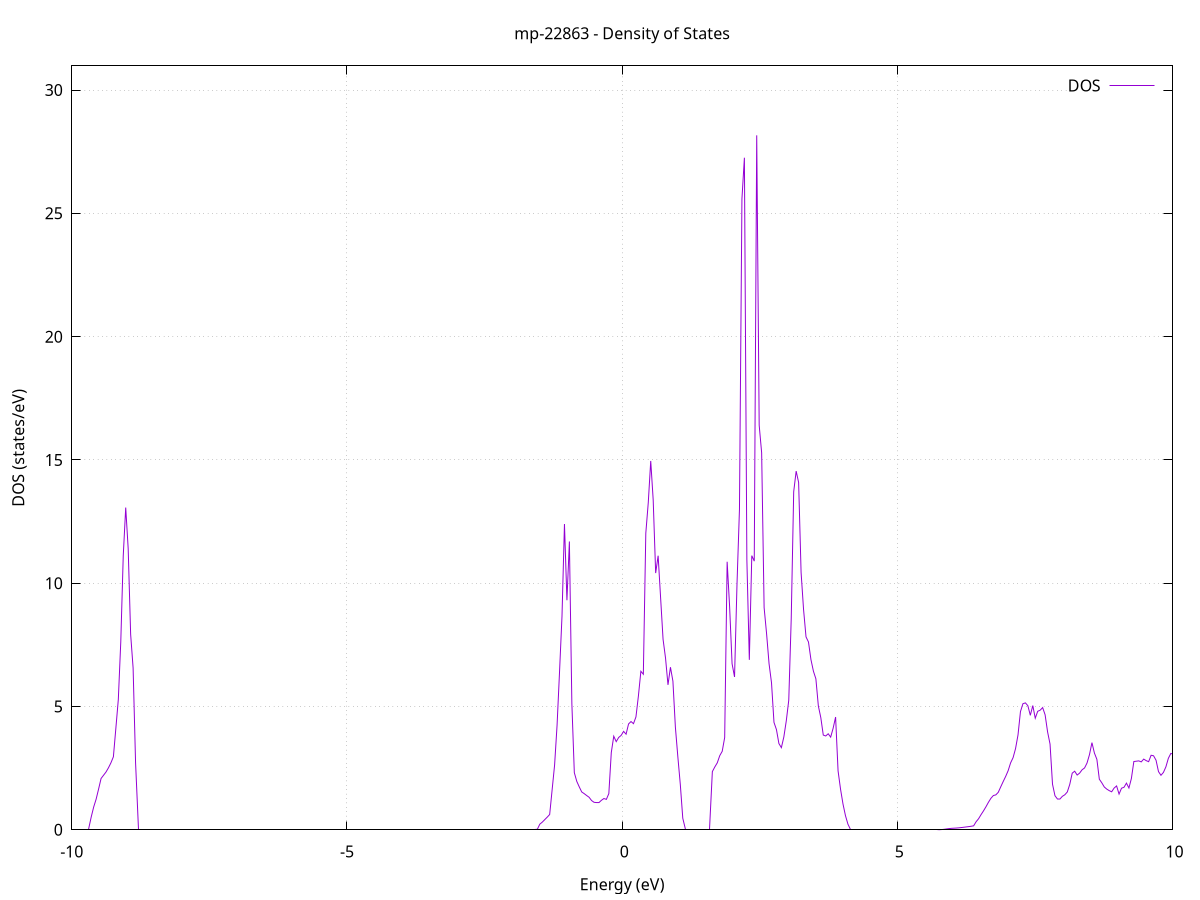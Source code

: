 set title 'mp-22863 - Density of States'
set xlabel 'Energy (eV)'
set ylabel 'DOS (states/eV)'
set grid
set xrange [-10:10]
set yrange [0:30.982]
set xzeroaxis lt -1
set terminal png size 800,600
set output 'mp-22863_dos_gnuplot.png'
plot '-' using 1:2 with lines title 'DOS'
-68.766300 0.000000
-68.721500 0.000000
-68.676700 0.000000
-68.631900 0.000000
-68.587200 0.000000
-68.542400 0.000000
-68.497600 0.000000
-68.452800 0.000000
-68.408000 0.000000
-68.363200 0.000000
-68.318400 0.000000
-68.273600 0.000000
-68.228900 0.000000
-68.184100 0.000000
-68.139300 0.000000
-68.094500 0.000000
-68.049700 0.000000
-68.004900 0.000000
-67.960100 0.000000
-67.915400 0.000000
-67.870600 0.000000
-67.825800 0.000000
-67.781000 0.000000
-67.736200 0.000000
-67.691400 0.000000
-67.646600 0.000000
-67.601800 0.000000
-67.557100 0.000000
-67.512300 0.000000
-67.467500 0.000000
-67.422700 0.000000
-67.377900 0.000000
-67.333100 0.000000
-67.288300 0.000000
-67.243500 0.000000
-67.198800 0.000000
-67.154000 0.000000
-67.109200 0.000000
-67.064400 0.000000
-67.019600 0.000000
-66.974800 0.000000
-66.930000 0.000000
-66.885200 0.000000
-66.840500 0.000000
-66.795700 0.000000
-66.750900 0.000000
-66.706100 0.000000
-66.661300 0.000000
-66.616500 0.000000
-66.571700 0.000000
-66.526900 0.000000
-66.482200 0.000000
-66.437400 0.000000
-66.392600 0.000000
-66.347800 0.000000
-66.303000 0.000000
-66.258200 0.000000
-66.213400 0.000000
-66.168700 0.000000
-66.123900 0.000000
-66.079100 0.000000
-66.034300 0.000000
-65.989500 0.000000
-65.944700 0.000000
-65.899900 0.000000
-65.855100 0.000000
-65.810400 0.000000
-65.765600 0.000000
-65.720800 0.000000
-65.676000 0.000000
-65.631200 0.000000
-65.586400 0.000000
-65.541600 0.000000
-65.496800 0.000000
-65.452100 0.000000
-65.407300 0.000000
-65.362500 0.000000
-65.317700 0.000000
-65.272900 0.000000
-65.228100 0.000000
-65.183300 0.000000
-65.138500 0.000000
-65.093800 0.000000
-65.049000 0.000000
-65.004200 0.000000
-64.959400 0.000000
-64.914600 0.000000
-64.869800 0.000000
-64.825000 0.000000
-64.780200 0.000000
-64.735500 0.000000
-64.690700 491.399900
-64.645900 0.000000
-64.601100 0.000000
-64.556300 0.000000
-64.511500 0.000000
-64.466700 0.000000
-64.422000 0.000000
-64.377200 0.000000
-64.332400 0.000000
-64.287600 0.000000
-64.242800 0.000000
-64.198000 0.000000
-64.153200 0.000000
-64.108400 0.000000
-64.063700 0.000000
-64.018900 0.000000
-63.974100 0.000000
-63.929300 0.000000
-63.884500 0.000000
-63.839700 0.000000
-63.794900 0.000000
-63.750100 0.000000
-63.705400 0.000000
-63.660600 0.000000
-63.615800 0.000000
-63.571000 0.000000
-63.526200 0.000000
-63.481400 0.000000
-63.436600 0.000000
-63.391800 0.000000
-63.347100 0.000000
-63.302300 0.000000
-63.257500 0.000000
-63.212700 0.000000
-63.167900 0.000000
-63.123100 0.000000
-63.078300 0.000000
-63.033600 0.000000
-62.988800 0.000000
-62.944000 0.000000
-62.899200 0.000000
-62.854400 0.000000
-62.809600 0.000000
-62.764800 0.000000
-62.720000 0.000000
-62.675300 0.000000
-62.630500 0.000000
-62.585700 0.000000
-62.540900 0.000000
-62.496100 0.000000
-62.451300 0.000000
-62.406500 0.000000
-62.361700 0.000000
-62.317000 0.000000
-62.272200 0.000000
-62.227400 0.000000
-62.182600 0.000000
-62.137800 0.000000
-62.093000 0.000000
-62.048200 0.000000
-62.003400 0.000000
-61.958700 0.000000
-61.913900 0.000000
-61.869100 0.000000
-61.824300 0.000000
-61.779500 0.000000
-61.734700 0.000000
-61.689900 0.000000
-61.645100 0.000000
-61.600400 0.000000
-61.555600 0.000000
-61.510800 0.000000
-61.466000 0.000000
-61.421200 0.000000
-61.376400 0.000000
-61.331600 0.000000
-61.286900 0.000000
-61.242100 0.000000
-61.197300 0.000000
-61.152500 0.000000
-61.107700 0.000000
-61.062900 0.000000
-61.018100 0.000000
-60.973300 0.000000
-60.928600 0.000000
-60.883800 0.000000
-60.839000 0.000000
-60.794200 0.000000
-60.749400 0.000000
-60.704600 0.000000
-60.659800 0.000000
-60.615000 0.000000
-60.570300 0.000000
-60.525500 0.000000
-60.480700 0.000000
-60.435900 0.000000
-60.391100 0.000000
-60.346300 0.000000
-60.301500 0.000000
-60.256700 0.000000
-60.212000 0.000000
-60.167200 0.000000
-60.122400 0.000000
-60.077600 0.000000
-60.032800 0.000000
-59.988000 0.000000
-59.943200 0.000000
-59.898400 0.000000
-59.853700 0.000000
-59.808900 0.000000
-59.764100 0.000000
-59.719300 0.000000
-59.674500 0.000000
-59.629700 0.000000
-59.584900 0.000000
-59.540200 0.000000
-59.495400 0.000000
-59.450600 0.000000
-59.405800 0.000000
-59.361000 0.000000
-59.316200 0.000000
-59.271400 0.000000
-59.226600 0.000000
-59.181900 0.000000
-59.137100 0.000000
-59.092300 0.000000
-59.047500 0.000000
-59.002700 0.000000
-58.957900 0.000000
-58.913100 0.000000
-58.868300 0.000000
-58.823600 0.000000
-58.778800 0.000000
-58.734000 0.000000
-58.689200 0.000000
-58.644400 0.000000
-58.599600 0.000000
-58.554800 0.000000
-58.510000 0.000000
-58.465300 0.000000
-58.420500 0.000000
-58.375700 0.000000
-58.330900 0.000000
-58.286100 0.000000
-58.241300 0.000000
-58.196500 0.000000
-58.151700 0.000000
-58.107000 0.000000
-58.062200 0.000000
-58.017400 0.000000
-57.972600 0.000000
-57.927800 0.000000
-57.883000 0.000000
-57.838200 0.000000
-57.793500 0.000000
-57.748700 0.000000
-57.703900 0.000000
-57.659100 0.000000
-57.614300 0.000000
-57.569500 0.000000
-57.524700 0.000000
-57.479900 0.000000
-57.435200 0.000000
-57.390400 0.000000
-57.345600 0.000000
-57.300800 0.000000
-57.256000 0.000000
-57.211200 0.000000
-57.166400 0.000000
-57.121600 0.000000
-57.076900 0.000000
-57.032100 0.000000
-56.987300 0.000000
-56.942500 0.000000
-56.897700 0.000000
-56.852900 0.000000
-56.808100 0.000000
-56.763300 0.000000
-56.718600 0.000000
-56.673800 0.000000
-56.629000 0.000000
-56.584200 0.000000
-56.539400 0.000000
-56.494600 0.000000
-56.449800 0.000000
-56.405000 0.000000
-56.360300 0.000000
-56.315500 0.000000
-56.270700 0.000000
-56.225900 0.000000
-56.181100 0.000000
-56.136300 0.000000
-56.091500 0.000000
-56.046800 0.000000
-56.002000 0.000000
-55.957200 0.000000
-55.912400 0.000000
-55.867600 0.000000
-55.822800 0.000000
-55.778000 0.000000
-55.733200 0.000000
-55.688500 0.000000
-55.643700 0.000000
-55.598900 0.000000
-55.554100 0.000000
-55.509300 0.000000
-55.464500 0.000000
-55.419700 0.000000
-55.374900 0.000000
-55.330200 0.000000
-55.285400 0.000000
-55.240600 0.000000
-55.195800 0.000000
-55.151000 0.000000
-55.106200 0.000000
-55.061400 0.000000
-55.016600 0.000000
-54.971900 0.000000
-54.927100 0.000000
-54.882300 0.000000
-54.837500 0.000000
-54.792700 0.000000
-54.747900 0.000000
-54.703100 0.000000
-54.658300 0.000000
-54.613600 0.000000
-54.568800 0.000000
-54.524000 0.000000
-54.479200 0.000000
-54.434400 0.000000
-54.389600 0.000000
-54.344800 0.000000
-54.300100 0.000000
-54.255300 0.000000
-54.210500 0.000000
-54.165700 0.000000
-54.120900 0.000000
-54.076100 0.000000
-54.031300 0.000000
-53.986500 0.000000
-53.941800 0.000000
-53.897000 0.000000
-53.852200 0.000000
-53.807400 0.000000
-53.762600 0.000000
-53.717800 0.000000
-53.673000 0.000000
-53.628200 0.000000
-53.583500 0.000000
-53.538700 0.000000
-53.493900 0.000000
-53.449100 0.000000
-53.404300 0.000000
-53.359500 0.000000
-53.314700 0.000000
-53.269900 0.000000
-53.225200 0.000000
-53.180400 0.000000
-53.135600 0.000000
-53.090800 0.000000
-53.046000 0.000000
-53.001200 0.000000
-52.956400 0.000000
-52.911700 0.000000
-52.866900 0.000000
-52.822100 0.000000
-52.777300 0.000000
-52.732500 0.000000
-52.687700 0.000000
-52.642900 0.000000
-52.598100 0.000000
-52.553400 0.000000
-52.508600 0.000000
-52.463800 0.000000
-52.419000 0.000000
-52.374200 0.000000
-52.329400 0.000000
-52.284600 0.000000
-52.239800 0.000000
-52.195100 0.000000
-52.150300 0.000000
-52.105500 0.000000
-52.060700 0.000000
-52.015900 0.000000
-51.971100 0.000000
-51.926300 0.000000
-51.881500 0.000000
-51.836800 0.000000
-51.792000 0.000000
-51.747200 0.000000
-51.702400 0.000000
-51.657600 0.000000
-51.612800 0.000000
-51.568000 0.000000
-51.523200 0.000000
-51.478500 0.000000
-51.433700 0.000000
-51.388900 0.000000
-51.344100 0.000000
-51.299300 0.000000
-51.254500 0.000000
-51.209700 0.000000
-51.165000 0.000000
-51.120200 0.000000
-51.075400 0.000000
-51.030600 0.000000
-50.985800 0.000000
-50.941000 0.000000
-50.896200 0.000000
-50.851400 0.000000
-50.806700 0.000000
-50.761900 0.000000
-50.717100 0.000000
-50.672300 0.000000
-50.627500 0.000000
-50.582700 0.000000
-50.537900 0.000000
-50.493100 0.000000
-50.448400 0.000000
-50.403600 0.000000
-50.358800 0.000000
-50.314000 0.000000
-50.269200 0.000000
-50.224400 0.000000
-50.179600 0.000000
-50.134800 0.000000
-50.090100 0.000000
-50.045300 0.000000
-50.000500 0.000000
-49.955700 0.000000
-49.910900 0.000000
-49.866100 0.000000
-49.821300 0.000000
-49.776500 0.000000
-49.731800 0.000000
-49.687000 0.000000
-49.642200 0.000000
-49.597400 0.000000
-49.552600 0.000000
-49.507800 0.000000
-49.463000 0.000000
-49.418300 0.000000
-49.373500 0.000000
-49.328700 0.000000
-49.283900 0.000000
-49.239100 0.000000
-49.194300 0.000000
-49.149500 0.000000
-49.104700 0.000000
-49.060000 0.000000
-49.015200 0.000000
-48.970400 0.000000
-48.925600 0.000000
-48.880800 0.000000
-48.836000 0.000000
-48.791200 0.000000
-48.746400 0.000000
-48.701700 0.000000
-48.656900 0.000000
-48.612100 0.000000
-48.567300 0.000000
-48.522500 0.000000
-48.477700 0.000000
-48.432900 0.000000
-48.388100 0.000000
-48.343400 0.000000
-48.298600 0.000000
-48.253800 0.000000
-48.209000 0.000000
-48.164200 0.000000
-48.119400 0.000000
-48.074600 0.000000
-48.029800 0.000000
-47.985100 0.000000
-47.940300 0.000000
-47.895500 0.000000
-47.850700 0.000000
-47.805900 0.000000
-47.761100 0.000000
-47.716300 0.000000
-47.671600 0.000000
-47.626800 0.000000
-47.582000 0.000000
-47.537200 0.000000
-47.492400 0.000000
-47.447600 0.000000
-47.402800 0.000000
-47.358000 0.000000
-47.313300 0.000000
-47.268500 0.000000
-47.223700 0.000000
-47.178900 0.000000
-47.134100 0.000000
-47.089300 0.000000
-47.044500 0.000000
-46.999700 0.000000
-46.955000 0.000000
-46.910200 0.000000
-46.865400 0.000000
-46.820600 0.000000
-46.775800 0.000000
-46.731000 0.000000
-46.686200 0.000000
-46.641400 0.000000
-46.596700 0.000000
-46.551900 0.000000
-46.507100 0.000000
-46.462300 0.000000
-46.417500 0.000000
-46.372700 0.000000
-46.327900 0.000000
-46.283100 0.000000
-46.238400 0.000000
-46.193600 0.000000
-46.148800 0.000000
-46.104000 0.000000
-46.059200 0.000000
-46.014400 0.000000
-45.969600 0.000000
-45.924900 0.000000
-45.880100 0.000000
-45.835300 0.000000
-45.790500 0.000000
-45.745700 0.000000
-45.700900 0.000000
-45.656100 0.000000
-45.611300 0.000000
-45.566600 0.000000
-45.521800 0.000000
-45.477000 0.000000
-45.432200 0.000000
-45.387400 0.000000
-45.342600 0.000000
-45.297800 0.000000
-45.253000 0.000000
-45.208300 0.000000
-45.163500 0.000000
-45.118700 0.000000
-45.073900 0.000000
-45.029100 0.000000
-44.984300 0.000000
-44.939500 0.000000
-44.894700 0.000000
-44.850000 0.000000
-44.805200 0.000000
-44.760400 0.000000
-44.715600 0.000000
-44.670800 0.000000
-44.626000 0.000000
-44.581200 0.000000
-44.536400 0.000000
-44.491700 0.000000
-44.446900 0.000000
-44.402100 0.000000
-44.357300 0.000000
-44.312500 0.000000
-44.267700 0.000000
-44.222900 0.000000
-44.178200 0.000000
-44.133400 0.000000
-44.088600 0.000000
-44.043800 0.000000
-43.999000 0.000000
-43.954200 0.000000
-43.909400 0.000000
-43.864600 0.000000
-43.819900 0.000000
-43.775100 0.000000
-43.730300 0.000000
-43.685500 0.000000
-43.640700 0.000000
-43.595900 0.000000
-43.551100 0.000000
-43.506300 0.000000
-43.461600 0.000000
-43.416800 0.000000
-43.372000 0.000000
-43.327200 0.000000
-43.282400 0.000000
-43.237600 0.000000
-43.192800 0.000000
-43.148000 0.000000
-43.103300 0.000000
-43.058500 0.000000
-43.013700 0.000000
-42.968900 0.000000
-42.924100 0.000000
-42.879300 0.000000
-42.834500 0.000000
-42.789700 0.000000
-42.745000 0.000000
-42.700200 0.000000
-42.655400 0.000000
-42.610600 0.000000
-42.565800 0.000000
-42.521000 0.000000
-42.476200 0.000000
-42.431500 0.000000
-42.386700 0.000000
-42.341900 0.000000
-42.297100 0.000000
-42.252300 0.000000
-42.207500 0.000000
-42.162700 0.000000
-42.117900 0.000000
-42.073200 0.000000
-42.028400 0.000000
-41.983600 0.000000
-41.938800 0.000000
-41.894000 0.000000
-41.849200 0.000000
-41.804400 0.000000
-41.759600 0.000000
-41.714900 0.000000
-41.670100 0.000000
-41.625300 0.000000
-41.580500 0.000000
-41.535700 0.000000
-41.490900 0.000000
-41.446100 0.000000
-41.401300 0.000000
-41.356600 0.000000
-41.311800 0.000000
-41.267000 0.000000
-41.222200 0.000000
-41.177400 0.000000
-41.132600 0.000000
-41.087800 0.000000
-41.043100 0.000000
-40.998300 0.000000
-40.953500 0.000000
-40.908700 0.000000
-40.863900 0.000000
-40.819100 0.000000
-40.774300 0.000000
-40.729500 0.000000
-40.684800 0.000000
-40.640000 0.000000
-40.595200 0.000000
-40.550400 0.000000
-40.505600 0.000000
-40.460800 0.000000
-40.416000 0.000000
-40.371200 0.000000
-40.326500 0.000000
-40.281700 0.000000
-40.236900 0.000000
-40.192100 0.000000
-40.147300 0.000000
-40.102500 0.000000
-40.057700 0.000000
-40.012900 0.000000
-39.968200 0.000000
-39.923400 0.000000
-39.878600 0.000000
-39.833800 0.000000
-39.789000 0.000000
-39.744200 0.000000
-39.699400 0.000000
-39.654600 0.000000
-39.609900 0.000000
-39.565100 0.000000
-39.520300 0.000000
-39.475500 0.000000
-39.430700 0.000000
-39.385900 0.000000
-39.341100 0.000000
-39.296400 0.000000
-39.251600 0.000000
-39.206800 0.000000
-39.162000 0.000000
-39.117200 0.000000
-39.072400 0.000000
-39.027600 0.000000
-38.982800 0.000000
-38.938100 0.000000
-38.893300 0.000000
-38.848500 0.000000
-38.803700 0.000000
-38.758900 0.000000
-38.714100 0.000000
-38.669300 0.000000
-38.624500 0.000000
-38.579800 0.000000
-38.535000 0.000000
-38.490200 0.000000
-38.445400 0.000000
-38.400600 0.000000
-38.355800 0.000000
-38.311000 0.000000
-38.266200 0.000000
-38.221500 0.000000
-38.176700 0.000000
-38.131900 0.000000
-38.087100 0.000000
-38.042300 0.000000
-37.997500 0.000000
-37.952700 0.000000
-37.907900 0.000000
-37.863200 0.000000
-37.818400 0.000000
-37.773600 0.000000
-37.728800 0.000000
-37.684000 0.000000
-37.639200 0.000000
-37.594400 0.000000
-37.549700 0.000000
-37.504900 0.000000
-37.460100 0.000000
-37.415300 0.000000
-37.370500 0.000000
-37.325700 0.000000
-37.280900 0.000000
-37.236100 0.000000
-37.191400 0.000000
-37.146600 0.000000
-37.101800 0.000000
-37.057000 0.000000
-37.012200 0.000000
-36.967400 0.000000
-36.922600 0.000000
-36.877800 0.000000
-36.833100 0.000000
-36.788300 0.000000
-36.743500 0.000000
-36.698700 0.000000
-36.653900 0.000000
-36.609100 0.000000
-36.564300 0.000000
-36.519500 0.000000
-36.474800 0.000000
-36.430000 0.000000
-36.385200 0.000000
-36.340400 0.000000
-36.295600 0.000000
-36.250800 0.000000
-36.206000 0.000000
-36.161200 0.000000
-36.116500 0.000000
-36.071700 0.000000
-36.026900 0.000000
-35.982100 0.000000
-35.937300 0.000000
-35.892500 0.000000
-35.847700 0.000000
-35.803000 0.000000
-35.758200 0.000000
-35.713400 0.000000
-35.668600 0.000000
-35.623800 0.000000
-35.579000 0.000000
-35.534200 0.000000
-35.489400 0.000000
-35.444700 0.000000
-35.399900 0.000000
-35.355100 0.000000
-35.310300 0.000000
-35.265500 0.000000
-35.220700 0.000000
-35.175900 0.000000
-35.131100 0.000000
-35.086400 0.000000
-35.041600 0.000000
-34.996800 0.000000
-34.952000 0.000000
-34.907200 0.000000
-34.862400 0.000000
-34.817600 0.000000
-34.772800 0.000000
-34.728100 0.000000
-34.683300 0.000000
-34.638500 0.000000
-34.593700 0.000000
-34.548900 0.000000
-34.504100 0.000000
-34.459300 0.000000
-34.414500 0.000000
-34.369800 0.000000
-34.325000 0.000000
-34.280200 0.000000
-34.235400 0.000000
-34.190600 0.000000
-34.145800 0.000000
-34.101000 0.000000
-34.056300 0.000000
-34.011500 0.000000
-33.966700 0.000000
-33.921900 0.000000
-33.877100 0.000000
-33.832300 0.000000
-33.787500 0.000000
-33.742700 0.000000
-33.698000 0.000000
-33.653200 0.000000
-33.608400 0.000000
-33.563600 0.000000
-33.518800 0.000000
-33.474000 0.000000
-33.429200 0.000000
-33.384400 0.000000
-33.339700 0.000000
-33.294900 0.000000
-33.250100 0.000000
-33.205300 0.000000
-33.160500 0.000000
-33.115700 0.000000
-33.070900 0.000000
-33.026100 0.000000
-32.981400 0.000000
-32.936600 0.000000
-32.891800 0.000000
-32.847000 0.000000
-32.802200 0.000000
-32.757400 0.000000
-32.712600 0.000000
-32.667800 0.000000
-32.623100 0.000000
-32.578300 0.000000
-32.533500 0.000000
-32.488700 0.000000
-32.443900 0.000000
-32.399100 0.000000
-32.354300 0.000000
-32.309600 0.000000
-32.264800 0.000000
-32.220000 0.000000
-32.175200 0.000000
-32.130400 0.000000
-32.085600 0.000000
-32.040800 0.000000
-31.996000 0.000000
-31.951300 0.000000
-31.906500 0.000000
-31.861700 0.000000
-31.816900 0.000000
-31.772100 0.000000
-31.727300 0.000000
-31.682500 0.000000
-31.637700 0.000000
-31.593000 0.000000
-31.548200 0.000000
-31.503400 0.000000
-31.458600 0.000000
-31.413800 0.000000
-31.369000 0.000000
-31.324200 0.000000
-31.279400 0.000000
-31.234700 0.000000
-31.189900 0.000000
-31.145100 0.000000
-31.100300 0.000000
-31.055500 0.000000
-31.010700 0.000000
-30.965900 0.000000
-30.921100 0.000000
-30.876400 0.000000
-30.831600 0.000000
-30.786800 0.000000
-30.742000 0.000000
-30.697200 0.000000
-30.652400 0.000000
-30.607600 0.000000
-30.562900 0.000000
-30.518100 0.000000
-30.473300 0.000000
-30.428500 0.000000
-30.383700 0.000000
-30.338900 0.000000
-30.294100 0.000000
-30.249300 0.000000
-30.204600 0.000000
-30.159800 0.000000
-30.115000 0.000000
-30.070200 0.000000
-30.025400 0.000000
-29.980600 0.000000
-29.935800 0.000000
-29.891000 0.000000
-29.846300 0.000000
-29.801500 0.000000
-29.756700 0.000000
-29.711900 0.000000
-29.667100 0.000000
-29.622300 0.000000
-29.577500 0.000000
-29.532700 0.000000
-29.488000 0.000000
-29.443200 0.000000
-29.398400 0.000000
-29.353600 0.000000
-29.308800 0.000000
-29.264000 0.000000
-29.219200 0.000000
-29.174500 0.000000
-29.129700 0.000000
-29.084900 0.000000
-29.040100 0.000000
-28.995300 0.000000
-28.950500 0.000000
-28.905700 0.000000
-28.860900 0.000000
-28.816200 0.000000
-28.771400 0.000000
-28.726600 0.000000
-28.681800 0.000000
-28.637000 0.000000
-28.592200 0.000000
-28.547400 0.000000
-28.502600 0.000000
-28.457900 0.000000
-28.413100 0.000000
-28.368300 0.000000
-28.323500 0.000000
-28.278700 0.000000
-28.233900 0.000000
-28.189100 0.000000
-28.144300 0.000000
-28.099600 0.000000
-28.054800 0.000000
-28.010000 0.000000
-27.965200 0.000000
-27.920400 0.000000
-27.875600 0.000000
-27.830800 0.000000
-27.786000 0.000000
-27.741300 0.000000
-27.696500 0.000000
-27.651700 0.000000
-27.606900 0.000000
-27.562100 0.000000
-27.517300 0.000000
-27.472500 0.000000
-27.427800 0.000000
-27.383000 0.000000
-27.338200 0.000000
-27.293400 0.000000
-27.248600 0.000000
-27.203800 0.000000
-27.159000 0.000000
-27.114200 0.000000
-27.069500 0.000000
-27.024700 0.000000
-26.979900 0.000000
-26.935100 0.000000
-26.890300 0.000000
-26.845500 0.000000
-26.800700 0.000000
-26.755900 0.000000
-26.711200 0.000000
-26.666400 0.000000
-26.621600 0.000000
-26.576800 0.000000
-26.532000 0.000000
-26.487200 0.000000
-26.442400 0.000000
-26.397600 0.000000
-26.352900 0.000000
-26.308100 0.000000
-26.263300 0.000000
-26.218500 0.000000
-26.173700 0.000000
-26.128900 0.000000
-26.084100 0.000000
-26.039300 0.000000
-25.994600 0.000000
-25.949800 0.000000
-25.905000 0.000000
-25.860200 0.000000
-25.815400 0.000000
-25.770600 0.000000
-25.725800 0.000000
-25.681100 0.000000
-25.636300 0.000000
-25.591500 0.000000
-25.546700 0.000000
-25.501900 0.000000
-25.457100 0.000000
-25.412300 0.000000
-25.367500 0.000000
-25.322800 0.000000
-25.278000 0.000000
-25.233200 0.000000
-25.188400 0.000000
-25.143600 0.000000
-25.098800 0.000000
-25.054000 0.000000
-25.009200 0.000000
-24.964500 0.000000
-24.919700 0.000000
-24.874900 0.000000
-24.830100 0.000000
-24.785300 0.000000
-24.740500 0.000000
-24.695700 0.000000
-24.650900 0.000000
-24.606200 0.000000
-24.561400 0.000000
-24.516600 0.000000
-24.471800 0.000000
-24.427000 0.000000
-24.382200 0.000000
-24.337400 0.000000
-24.292600 0.000000
-24.247900 0.000000
-24.203100 0.000000
-24.158300 0.000000
-24.113500 0.000000
-24.068700 0.000000
-24.023900 0.000000
-23.979100 0.000000
-23.934400 0.000000
-23.889600 0.000000
-23.844800 0.000000
-23.800000 0.000000
-23.755200 0.000000
-23.710400 0.000000
-23.665600 0.000000
-23.620800 0.000000
-23.576100 0.000000
-23.531300 0.000000
-23.486500 0.000000
-23.441700 0.000000
-23.396900 0.000000
-23.352100 0.000000
-23.307300 0.000000
-23.262500 0.000000
-23.217800 0.000000
-23.173000 0.000000
-23.128200 0.000000
-23.083400 0.000000
-23.038600 0.000000
-22.993800 0.000000
-22.949000 0.000000
-22.904200 0.000000
-22.859500 0.000000
-22.814700 0.000000
-22.769900 0.000000
-22.725100 0.000000
-22.680300 0.000000
-22.635500 0.000000
-22.590700 0.000000
-22.545900 0.000000
-22.501200 0.000000
-22.456400 0.000000
-22.411600 0.000000
-22.366800 0.000000
-22.322000 0.000000
-22.277200 0.000000
-22.232400 0.000000
-22.187700 0.000000
-22.142900 0.000000
-22.098100 0.000000
-22.053300 0.000000
-22.008500 0.000000
-21.963700 0.000000
-21.918900 0.000000
-21.874100 0.000000
-21.829400 0.000000
-21.784600 0.000000
-21.739800 0.000000
-21.695000 0.000000
-21.650200 0.000000
-21.605400 0.000000
-21.560600 0.000000
-21.515800 0.000000
-21.471100 0.000000
-21.426300 0.000000
-21.381500 0.000000
-21.336700 0.000000
-21.291900 0.000000
-21.247100 0.000000
-21.202300 0.000000
-21.157500 0.000000
-21.112800 0.000000
-21.068000 0.000000
-21.023200 0.000000
-20.978400 0.000000
-20.933600 0.000000
-20.888800 0.000000
-20.844000 0.000000
-20.799200 0.000000
-20.754500 0.000000
-20.709700 0.000000
-20.664900 0.000000
-20.620100 0.000000
-20.575300 0.000000
-20.530500 0.000000
-20.485700 0.000000
-20.441000 0.000000
-20.396200 0.000000
-20.351400 0.000000
-20.306600 0.000000
-20.261800 0.000000
-20.217000 0.000000
-20.172200 0.000000
-20.127400 0.000000
-20.082700 0.000000
-20.037900 0.000000
-19.993100 0.000000
-19.948300 0.000000
-19.903500 0.000000
-19.858700 0.000000
-19.813900 0.000000
-19.769100 0.000000
-19.724400 0.000000
-19.679600 0.000000
-19.634800 0.000000
-19.590000 0.000000
-19.545200 0.000000
-19.500400 0.000000
-19.455600 0.000000
-19.410800 0.000000
-19.366100 0.000000
-19.321300 0.000000
-19.276500 0.000000
-19.231700 0.000000
-19.186900 0.000000
-19.142100 0.000000
-19.097300 0.000000
-19.052500 0.000000
-19.007800 0.000000
-18.963000 0.000000
-18.918200 0.000000
-18.873400 0.000000
-18.828600 0.000000
-18.783800 0.000000
-18.739000 0.000000
-18.694300 0.000000
-18.649500 0.000000
-18.604700 0.000000
-18.559900 0.000000
-18.515100 0.000000
-18.470300 0.000000
-18.425500 0.000000
-18.380700 0.000000
-18.336000 0.000000
-18.291200 0.000000
-18.246400 0.000000
-18.201600 0.000000
-18.156800 0.000000
-18.112000 0.000000
-18.067200 0.000000
-18.022400 0.000000
-17.977700 0.000000
-17.932900 0.000000
-17.888100 0.000000
-17.843300 0.000000
-17.798500 0.000000
-17.753700 0.000000
-17.708900 0.000000
-17.664100 0.000000
-17.619400 0.000000
-17.574600 0.000000
-17.529800 0.000000
-17.485000 0.000000
-17.440200 0.000000
-17.395400 0.000000
-17.350600 0.000000
-17.305900 0.000000
-17.261100 0.000000
-17.216300 0.000000
-17.171500 0.000000
-17.126700 0.000000
-17.081900 0.000000
-17.037100 0.000000
-16.992300 0.000000
-16.947600 0.000000
-16.902800 0.000000
-16.858000 0.000000
-16.813200 0.000000
-16.768400 0.000000
-16.723600 0.000000
-16.678800 0.000000
-16.634000 0.000000
-16.589300 0.000000
-16.544500 0.000000
-16.499700 0.000000
-16.454900 0.000000
-16.410100 0.000000
-16.365300 0.000000
-16.320500 0.000000
-16.275700 0.000000
-16.231000 0.000000
-16.186200 0.000000
-16.141400 0.000000
-16.096600 0.000000
-16.051800 0.000000
-16.007000 0.000000
-15.962200 0.000000
-15.917400 0.000000
-15.872700 0.000000
-15.827900 0.000000
-15.783100 0.000000
-15.738300 0.000000
-15.693500 0.000000
-15.648700 0.000000
-15.603900 0.000000
-15.559200 0.000000
-15.514400 0.000000
-15.469600 0.000000
-15.424800 0.000000
-15.380000 0.000000
-15.335200 0.000000
-15.290400 0.000000
-15.245600 0.000000
-15.200900 0.000000
-15.156100 0.000000
-15.111300 0.000000
-15.066500 0.000000
-15.021700 0.000000
-14.976900 0.000000
-14.932100 0.000000
-14.887300 0.000000
-14.842600 0.000000
-14.797800 0.000000
-14.753000 0.000000
-14.708200 0.000000
-14.663400 0.000000
-14.618600 0.000000
-14.573800 0.000000
-14.529000 0.000000
-14.484300 0.000000
-14.439500 0.000000
-14.394700 0.000000
-14.349900 0.000000
-14.305100 0.000000
-14.260300 0.000000
-14.215500 0.000000
-14.170700 0.000000
-14.126000 0.000000
-14.081200 0.000000
-14.036400 0.000000
-13.991600 0.000000
-13.946800 0.000000
-13.902000 0.000000
-13.857200 0.000000
-13.812500 0.000000
-13.767700 0.000000
-13.722900 0.000000
-13.678100 0.000000
-13.633300 0.000000
-13.588500 0.000000
-13.543700 0.000000
-13.498900 0.000000
-13.454200 0.000000
-13.409400 0.000000
-13.364600 0.000000
-13.319800 0.000000
-13.275000 0.000000
-13.230200 0.000000
-13.185400 0.000000
-13.140600 0.000000
-13.095900 0.000000
-13.051100 0.000000
-13.006300 0.000000
-12.961500 0.000000
-12.916700 0.000000
-12.871900 0.000000
-12.827100 0.000000
-12.782300 0.000000
-12.737600 0.000000
-12.692800 0.000000
-12.648000 0.000000
-12.603200 0.000000
-12.558400 0.000000
-12.513600 0.000000
-12.468800 0.000000
-12.424000 0.000000
-12.379300 0.000000
-12.334500 0.000000
-12.289700 0.000000
-12.244900 0.000000
-12.200100 0.000000
-12.155300 0.000000
-12.110500 0.000000
-12.065800 0.000000
-12.021000 0.000000
-11.976200 0.000000
-11.931400 0.000000
-11.886600 0.000000
-11.841800 0.000000
-11.797000 0.000000
-11.752200 0.000000
-11.707500 0.000000
-11.662700 0.000000
-11.617900 0.000000
-11.573100 0.000000
-11.528300 0.000000
-11.483500 0.000000
-11.438700 0.000000
-11.393900 0.000000
-11.349200 0.000000
-11.304400 0.000000
-11.259600 0.000000
-11.214800 0.000000
-11.170000 0.000000
-11.125200 0.000000
-11.080400 0.000000
-11.035600 0.000000
-10.990900 0.000000
-10.946100 0.000000
-10.901300 0.000000
-10.856500 0.000000
-10.811700 0.000000
-10.766900 0.000000
-10.722100 0.000000
-10.677300 0.000000
-10.632600 0.000000
-10.587800 0.000000
-10.543000 0.000000
-10.498200 0.000000
-10.453400 0.000000
-10.408600 0.000000
-10.363800 0.000000
-10.319100 0.000000
-10.274300 0.000000
-10.229500 0.000000
-10.184700 0.000000
-10.139900 0.000000
-10.095100 0.000000
-10.050300 0.000000
-10.005500 0.000000
-9.960800 0.000000
-9.916000 0.000000
-9.871200 0.000000
-9.826400 0.000000
-9.781600 0.000000
-9.736800 0.000000
-9.692000 0.000000
-9.647200 0.516900
-9.602500 0.921200
-9.557700 1.241500
-9.512900 1.654200
-9.468100 2.080700
-9.423300 2.210800
-9.378500 2.342300
-9.333700 2.514400
-9.288900 2.715600
-9.244200 2.959500
-9.199400 4.114500
-9.154600 5.284900
-9.109800 7.626200
-9.065000 11.113900
-9.020200 13.068000
-8.975400 11.404000
-8.930600 7.925100
-8.885900 6.561500
-8.841100 2.713900
-8.796300 0.000000
-8.751500 0.000000
-8.706700 0.000000
-8.661900 0.000000
-8.617100 0.000000
-8.572400 0.000000
-8.527600 0.000000
-8.482800 0.000000
-8.438000 0.000000
-8.393200 0.000000
-8.348400 0.000000
-8.303600 0.000000
-8.258800 0.000000
-8.214100 0.000000
-8.169300 0.000000
-8.124500 0.000000
-8.079700 0.000000
-8.034900 0.000000
-7.990100 0.000000
-7.945300 0.000000
-7.900500 0.000000
-7.855800 0.000000
-7.811000 0.000000
-7.766200 0.000000
-7.721400 0.000000
-7.676600 0.000000
-7.631800 0.000000
-7.587000 0.000000
-7.542200 0.000000
-7.497500 0.000000
-7.452700 0.000000
-7.407900 0.000000
-7.363100 0.000000
-7.318300 0.000000
-7.273500 0.000000
-7.228700 0.000000
-7.183900 0.000000
-7.139200 0.000000
-7.094400 0.000000
-7.049600 0.000000
-7.004800 0.000000
-6.960000 0.000000
-6.915200 0.000000
-6.870400 0.000000
-6.825700 0.000000
-6.780900 0.000000
-6.736100 0.000000
-6.691300 0.000000
-6.646500 0.000000
-6.601700 0.000000
-6.556900 0.000000
-6.512100 0.000000
-6.467400 0.000000
-6.422600 0.000000
-6.377800 0.000000
-6.333000 0.000000
-6.288200 0.000000
-6.243400 0.000000
-6.198600 0.000000
-6.153800 0.000000
-6.109100 0.000000
-6.064300 0.000000
-6.019500 0.000000
-5.974700 0.000000
-5.929900 0.000000
-5.885100 0.000000
-5.840300 0.000000
-5.795500 0.000000
-5.750800 0.000000
-5.706000 0.000000
-5.661200 0.000000
-5.616400 0.000000
-5.571600 0.000000
-5.526800 0.000000
-5.482000 0.000000
-5.437300 0.000000
-5.392500 0.000000
-5.347700 0.000000
-5.302900 0.000000
-5.258100 0.000000
-5.213300 0.000000
-5.168500 0.000000
-5.123700 0.000000
-5.079000 0.000000
-5.034200 0.000000
-4.989400 0.000000
-4.944600 0.000000
-4.899800 0.000000
-4.855000 0.000000
-4.810200 0.000000
-4.765400 0.000000
-4.720700 0.000000
-4.675900 0.000000
-4.631100 0.000000
-4.586300 0.000000
-4.541500 0.000000
-4.496700 0.000000
-4.451900 0.000000
-4.407100 0.000000
-4.362400 0.000000
-4.317600 0.000000
-4.272800 0.000000
-4.228000 0.000000
-4.183200 0.000000
-4.138400 0.000000
-4.093600 0.000000
-4.048800 0.000000
-4.004100 0.000000
-3.959300 0.000000
-3.914500 0.000000
-3.869700 0.000000
-3.824900 0.000000
-3.780100 0.000000
-3.735300 0.000000
-3.690600 0.000000
-3.645800 0.000000
-3.601000 0.000000
-3.556200 0.000000
-3.511400 0.000000
-3.466600 0.000000
-3.421800 0.000000
-3.377000 0.000000
-3.332300 0.000000
-3.287500 0.000000
-3.242700 0.000000
-3.197900 0.000000
-3.153100 0.000000
-3.108300 0.000000
-3.063500 0.000000
-3.018700 0.000000
-2.974000 0.000000
-2.929200 0.000000
-2.884400 0.000000
-2.839600 0.000000
-2.794800 0.000000
-2.750000 0.000000
-2.705200 0.000000
-2.660400 0.000000
-2.615700 0.000000
-2.570900 0.000000
-2.526100 0.000000
-2.481300 0.000000
-2.436500 0.000000
-2.391700 0.000000
-2.346900 0.000000
-2.302100 0.000000
-2.257400 0.000000
-2.212600 0.000000
-2.167800 0.000000
-2.123000 0.000000
-2.078200 0.000000
-2.033400 0.000000
-1.988600 0.000000
-1.943900 0.000000
-1.899100 0.000000
-1.854300 0.000000
-1.809500 0.000000
-1.764700 0.000000
-1.719900 0.000000
-1.675100 0.000000
-1.630300 0.000000
-1.585600 0.000000
-1.540800 0.020400
-1.496000 0.227300
-1.451200 0.309400
-1.406400 0.411400
-1.361600 0.511400
-1.316800 0.619500
-1.272000 1.627600
-1.227300 2.629700
-1.182500 4.239000
-1.137700 6.404400
-1.092900 8.660400
-1.048100 12.401600
-1.003300 9.308900
-0.958500 11.691700
-0.913700 5.118600
-0.869000 2.316100
-0.824200 1.962600
-0.779400 1.740400
-0.734600 1.534400
-0.689800 1.466000
-0.645000 1.389500
-0.600200 1.318100
-0.555400 1.185900
-0.510700 1.114300
-0.465900 1.103500
-0.421100 1.102900
-0.376300 1.196200
-0.331500 1.267100
-0.286700 1.233600
-0.241900 1.466300
-0.197200 3.132800
-0.152400 3.794600
-0.107600 3.575400
-0.062800 3.744300
-0.018000 3.828000
0.026800 3.991100
0.071600 3.876500
0.116400 4.292300
0.161100 4.389800
0.205900 4.303400
0.250700 4.576500
0.295500 5.427100
0.340300 6.427900
0.385100 6.308200
0.429900 12.026500
0.474700 13.269700
0.519400 14.957600
0.564200 13.374500
0.609000 10.411300
0.653800 11.115500
0.698600 9.418500
0.743400 7.727900
0.788200 6.966900
0.833000 5.876700
0.877700 6.594200
0.922500 6.026300
0.967300 4.162300
1.012100 2.958300
1.056900 1.837000
1.101700 0.468400
1.146500 0.000000
1.191300 0.000000
1.236000 0.000000
1.280800 0.000000
1.325600 0.000000
1.370400 0.000000
1.415200 0.000000
1.460000 0.000000
1.504800 0.000000
1.549500 0.000000
1.594300 0.000000
1.639100 2.359400
1.683900 2.549000
1.728700 2.715900
1.773500 3.006000
1.818300 3.182700
1.863100 3.743900
1.907800 10.869900
1.952600 9.059400
1.997400 6.735500
2.042200 6.198700
2.087000 9.965200
2.131800 13.003100
2.176600 25.581400
2.221400 27.256900
2.266100 10.963000
2.310900 6.891300
2.355700 11.118400
2.400500 10.894700
2.445300 28.165800
2.490100 16.406000
2.534900 15.287900
2.579700 9.010400
2.624400 7.954700
2.669200 6.737400
2.714000 5.960200
2.758800 4.355700
2.803600 4.063600
2.848400 3.497000
2.893200 3.331100
2.938000 3.763500
2.982700 4.422700
3.027500 5.255900
3.072300 8.561100
3.117100 13.709700
3.161900 14.547500
3.206700 14.084300
3.251500 10.435300
3.296200 8.935100
3.341000 7.823000
3.385800 7.614800
3.430600 6.901900
3.475400 6.432800
3.520200 6.121800
3.565000 5.022800
3.609800 4.548000
3.654500 3.841300
3.699300 3.805000
3.744100 3.893600
3.788900 3.758300
3.833700 4.117800
3.878500 4.572100
3.923300 2.391100
3.968100 1.648300
4.012800 1.045100
4.057600 0.574500
4.102400 0.228500
4.147200 0.000000
4.192000 0.000000
4.236800 0.000000
4.281600 0.000000
4.326400 0.000000
4.371100 0.000000
4.415900 0.000000
4.460700 0.000000
4.505500 0.000000
4.550300 0.000000
4.595100 0.000000
4.639900 0.000000
4.684700 0.000000
4.729400 0.000000
4.774200 0.000000
4.819000 0.000000
4.863800 0.000000
4.908600 0.000000
4.953400 0.000000
4.998200 0.000000
5.042900 0.000000
5.087700 0.000000
5.132500 0.000000
5.177300 0.000000
5.222100 0.000000
5.266900 0.000000
5.311700 0.000000
5.356500 0.000000
5.401200 0.000000
5.446000 0.000000
5.490800 0.000000
5.535600 0.000000
5.580400 0.000000
5.625200 0.000000
5.670000 0.000000
5.714800 0.000100
5.759500 0.002600
5.804300 0.008900
5.849100 0.019100
5.893900 0.033700
5.938700 0.047700
5.983500 0.057900
6.028300 0.064200
6.073100 0.070100
6.117800 0.078800
6.162600 0.090100
6.207400 0.102700
6.252200 0.115700
6.297000 0.128500
6.341800 0.142800
6.386600 0.160400
6.431300 0.325000
6.476100 0.447100
6.520900 0.612200
6.565700 0.765600
6.610500 0.932600
6.655300 1.114600
6.700100 1.275100
6.744900 1.388800
6.789600 1.415700
6.834400 1.519600
6.879200 1.742000
6.924000 1.957300
6.968800 2.164200
7.013600 2.397300
7.058400 2.713800
7.103200 2.924000
7.147900 3.290000
7.192700 3.844800
7.237500 4.794200
7.282300 5.112900
7.327100 5.146600
7.371900 5.032100
7.416700 4.641600
7.461500 5.038200
7.506200 4.525200
7.551000 4.805100
7.595800 4.850500
7.640600 4.955300
7.685400 4.663000
7.730200 3.971900
7.775000 3.475900
7.819800 1.849600
7.864500 1.381600
7.909300 1.248300
7.954100 1.246200
7.998900 1.356700
8.043700 1.419900
8.088500 1.533200
8.133300 1.841800
8.178000 2.296200
8.222800 2.375100
8.267600 2.219600
8.312400 2.298700
8.357200 2.433000
8.402000 2.506800
8.446800 2.706800
8.491600 3.048600
8.536300 3.534500
8.581100 3.112500
8.625900 2.857500
8.670700 2.050100
8.715500 1.904700
8.760300 1.736400
8.805100 1.650500
8.849900 1.587600
8.894600 1.540800
8.939400 1.692100
8.984200 1.778000
9.029000 1.448000
9.073800 1.686200
9.118600 1.723000
9.163400 1.891800
9.208200 1.694800
9.252900 2.079500
9.297700 2.768500
9.342500 2.781200
9.387300 2.794500
9.432100 2.753000
9.476900 2.866200
9.521700 2.804500
9.566500 2.761800
9.611200 3.022200
9.656000 3.001100
9.700800 2.821600
9.745600 2.358400
9.790400 2.210000
9.835200 2.326100
9.880000 2.551800
9.924700 2.897900
9.969500 3.095500
10.014300 3.065800
10.059100 3.517100
10.103900 2.457000
10.148700 2.226300
10.193500 2.380100
10.238300 3.862200
10.283000 3.390400
10.327800 3.108100
10.372600 3.058600
10.417400 3.056500
10.462200 3.066900
10.507000 3.118100
10.551800 3.155400
10.596600 3.282800
10.641300 3.433800
10.686100 3.115200
10.730900 2.856400
10.775700 2.770200
10.820500 2.549000
10.865300 2.442600
10.910100 2.271000
10.954900 2.125900
10.999600 2.048200
11.044400 2.005100
11.089200 2.017800
11.134000 1.957300
11.178800 2.076800
11.223600 2.149400
11.268400 2.185600
11.313200 2.245900
11.357900 2.470200
11.402700 2.801800
11.447500 2.907800
11.492300 2.964700
11.537100 2.987300
11.581900 3.264900
11.626700 3.581700
11.671400 3.643600
11.716200 3.701100
11.761000 3.707100
11.805800 3.466600
11.850600 3.323200
11.895400 3.254600
11.940200 3.214800
11.985000 3.217600
12.029700 3.563200
12.074500 2.877400
12.119300 2.612300
12.164100 2.415400
12.208900 2.336900
12.253700 2.758300
12.298500 2.466500
12.343300 2.595700
12.388000 2.629100
12.432800 2.584700
12.477600 2.619500
12.522400 2.558900
12.567200 2.419300
12.612000 2.371000
12.656800 2.308000
12.701600 2.326900
12.746300 2.352800
12.791100 2.309100
12.835900 2.415800
12.880700 2.509400
12.925500 2.466800
12.970300 2.367800
13.015100 2.304600
13.059900 2.319600
13.104600 2.392600
13.149400 2.742200
13.194200 2.937300
13.239000 3.310100
13.283800 4.287700
13.328600 4.480800
13.373400 4.035300
13.418100 3.649800
13.462900 3.319200
13.507700 3.152600
13.552500 3.757100
13.597300 3.209900
13.642100 3.415200
13.686900 3.502400
13.731700 3.732000
13.776400 3.744800
13.821200 3.126300
13.866000 2.948200
13.910800 2.948000
13.955600 3.179000
14.000400 3.226100
14.045200 3.122100
14.090000 3.056300
14.134700 2.998900
14.179500 2.828900
14.224300 2.716600
14.269100 2.593700
14.313900 2.552800
14.358700 2.518400
14.403500 2.428900
14.448300 2.420700
14.493000 2.432400
14.537800 2.330300
14.582600 2.375800
14.627400 2.386000
14.672200 2.398900
14.717000 2.334400
14.761800 2.252100
14.806600 2.305100
14.851300 2.369600
14.896100 2.341600
14.940900 2.233100
14.985700 2.274900
15.030500 2.191900
15.075300 2.058600
15.120100 1.924300
15.164800 1.723600
15.209600 1.403200
15.254400 1.053300
15.299200 0.814000
15.344000 0.685900
15.388800 0.619200
15.433600 0.550600
15.478400 0.475900
15.523100 0.411100
15.567900 0.371500
15.612700 0.348500
15.657500 0.328400
15.702300 0.310600
15.747100 0.283700
15.791900 0.261700
15.836700 0.247200
15.881400 0.232200
15.926200 0.218300
15.971000 0.204900
16.015800 0.191900
16.060600 0.181800
16.105400 0.287900
16.150200 0.107500
16.195000 0.099200
16.239700 0.089900
16.284500 0.081600
16.329300 0.070800
16.374100 0.065200
16.418900 0.059800
16.463700 0.054600
16.508500 0.049500
16.553300 0.044700
16.598000 0.040000
16.642800 0.050200
16.687600 0.039900
16.732400 0.030300
16.777200 0.000000
16.822000 0.000000
16.866800 0.000000
16.911500 0.000000
16.956300 0.000000
17.001100 0.000000
17.045900 0.000000
17.090700 0.000000
17.135500 0.000000
17.180300 0.000000
17.225100 0.000000
17.269800 0.000000
17.314600 0.000000
17.359400 0.000000
17.404200 0.000000
17.449000 0.000000
17.493800 0.000000
17.538600 0.000000
17.583400 0.000000
17.628100 0.000000
17.672900 0.000000
17.717700 0.000000
17.762500 0.000000
17.807300 0.000000
17.852100 0.000000
17.896900 0.000000
17.941700 0.000000
17.986400 0.000000
18.031200 0.000000
18.076000 0.000000
18.120800 0.000000
18.165600 0.000000
18.210400 0.000000
18.255200 0.000000
18.299900 0.000000
18.344700 0.000000
18.389500 0.000000
18.434300 0.000000
18.479100 0.000000
18.523900 0.000000
18.568700 0.000000
18.613500 0.000000
18.658200 0.000000
18.703000 0.000000
18.747800 0.000000
18.792600 0.000000
18.837400 0.000000
18.882200 0.000000
18.927000 0.000000
18.971800 0.000000
19.016500 0.000000
19.061300 0.000000
19.106100 0.000000
19.150900 0.000000
19.195700 0.000000
19.240500 0.000000
19.285300 0.000000
19.330100 0.000000
19.374800 0.000000
19.419600 0.000000
19.464400 0.000000
19.509200 0.000000
19.554000 0.000000
19.598800 0.000000
19.643600 0.000000
19.688400 0.000000
19.733100 0.000000
19.777900 0.000000
19.822700 0.000000
19.867500 0.000000
19.912300 0.000000
19.957100 0.000000
20.001900 0.000000
20.046600 0.000000
20.091400 0.000000
20.136200 0.000000
20.181000 0.000000
20.225800 0.000000
20.270600 0.000000
20.315400 0.000000
20.360200 0.000000
20.404900 0.000000
20.449700 0.000000
20.494500 0.000000
20.539300 0.000000
20.584100 0.000000
20.628900 0.000000
20.673700 0.000000
20.718500 0.000000
20.763200 0.000000
20.808000 0.000000
e

